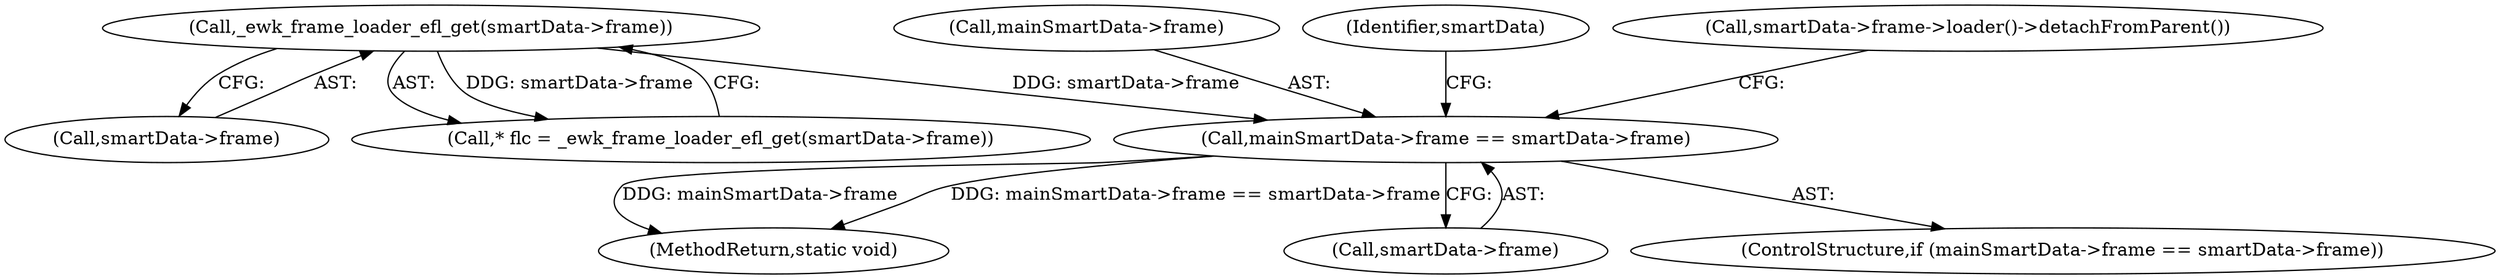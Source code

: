 digraph "0_Chrome_b2dfe7c175fb21263f06eb586f1ed235482a3281@API" {
"1000131" [label="(Call,mainSmartData->frame == smartData->frame)"];
"1000118" [label="(Call,_ewk_frame_loader_efl_get(smartData->frame))"];
"1000131" [label="(Call,mainSmartData->frame == smartData->frame)"];
"1000132" [label="(Call,mainSmartData->frame)"];
"1000141" [label="(Identifier,smartData)"];
"1000158" [label="(MethodReturn,static void)"];
"1000119" [label="(Call,smartData->frame)"];
"1000118" [label="(Call,_ewk_frame_loader_efl_get(smartData->frame))"];
"1000138" [label="(Call,smartData->frame->loader()->detachFromParent())"];
"1000135" [label="(Call,smartData->frame)"];
"1000116" [label="(Call,* flc = _ewk_frame_loader_efl_get(smartData->frame))"];
"1000130" [label="(ControlStructure,if (mainSmartData->frame == smartData->frame))"];
"1000131" -> "1000130"  [label="AST: "];
"1000131" -> "1000135"  [label="CFG: "];
"1000132" -> "1000131"  [label="AST: "];
"1000135" -> "1000131"  [label="AST: "];
"1000138" -> "1000131"  [label="CFG: "];
"1000141" -> "1000131"  [label="CFG: "];
"1000131" -> "1000158"  [label="DDG: mainSmartData->frame"];
"1000131" -> "1000158"  [label="DDG: mainSmartData->frame == smartData->frame"];
"1000118" -> "1000131"  [label="DDG: smartData->frame"];
"1000118" -> "1000116"  [label="AST: "];
"1000118" -> "1000119"  [label="CFG: "];
"1000119" -> "1000118"  [label="AST: "];
"1000116" -> "1000118"  [label="CFG: "];
"1000118" -> "1000116"  [label="DDG: smartData->frame"];
}
